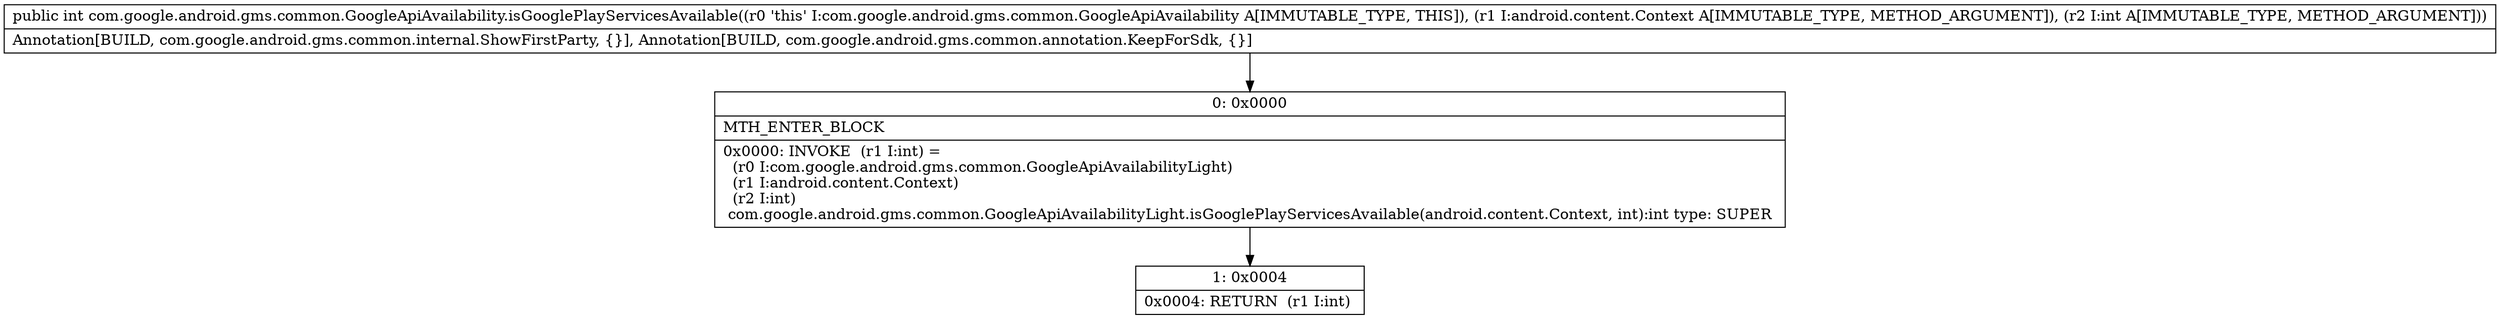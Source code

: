 digraph "CFG forcom.google.android.gms.common.GoogleApiAvailability.isGooglePlayServicesAvailable(Landroid\/content\/Context;I)I" {
Node_0 [shape=record,label="{0\:\ 0x0000|MTH_ENTER_BLOCK\l|0x0000: INVOKE  (r1 I:int) = \l  (r0 I:com.google.android.gms.common.GoogleApiAvailabilityLight)\l  (r1 I:android.content.Context)\l  (r2 I:int)\l com.google.android.gms.common.GoogleApiAvailabilityLight.isGooglePlayServicesAvailable(android.content.Context, int):int type: SUPER \l}"];
Node_1 [shape=record,label="{1\:\ 0x0004|0x0004: RETURN  (r1 I:int) \l}"];
MethodNode[shape=record,label="{public int com.google.android.gms.common.GoogleApiAvailability.isGooglePlayServicesAvailable((r0 'this' I:com.google.android.gms.common.GoogleApiAvailability A[IMMUTABLE_TYPE, THIS]), (r1 I:android.content.Context A[IMMUTABLE_TYPE, METHOD_ARGUMENT]), (r2 I:int A[IMMUTABLE_TYPE, METHOD_ARGUMENT]))  | Annotation[BUILD, com.google.android.gms.common.internal.ShowFirstParty, \{\}], Annotation[BUILD, com.google.android.gms.common.annotation.KeepForSdk, \{\}]\l}"];
MethodNode -> Node_0;
Node_0 -> Node_1;
}

